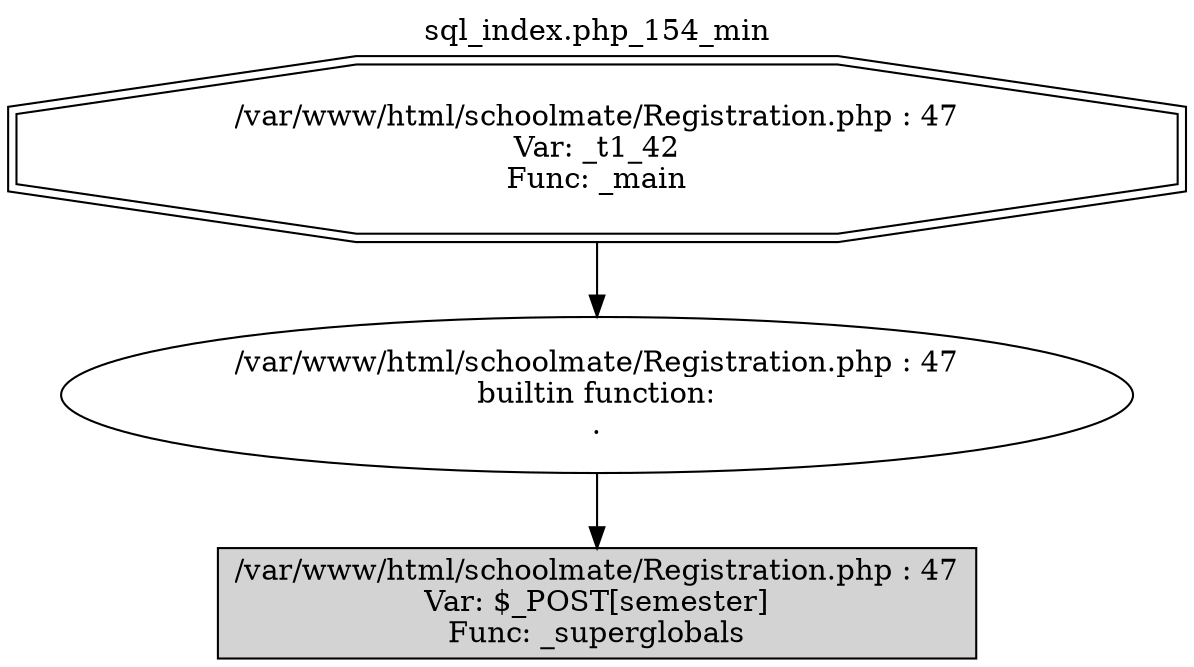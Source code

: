 digraph cfg {
  label="sql_index.php_154_min";
  labelloc=t;
  n1 [shape=doubleoctagon, label="/var/www/html/schoolmate/Registration.php : 47\nVar: _t1_42\nFunc: _main\n"];
  n2 [shape=ellipse, label="/var/www/html/schoolmate/Registration.php : 47\nbuiltin function:\n.\n"];
  n3 [shape=box, label="/var/www/html/schoolmate/Registration.php : 47\nVar: $_POST[semester]\nFunc: _superglobals\n",style=filled];
  n1 -> n2;
  n2 -> n3;
}
